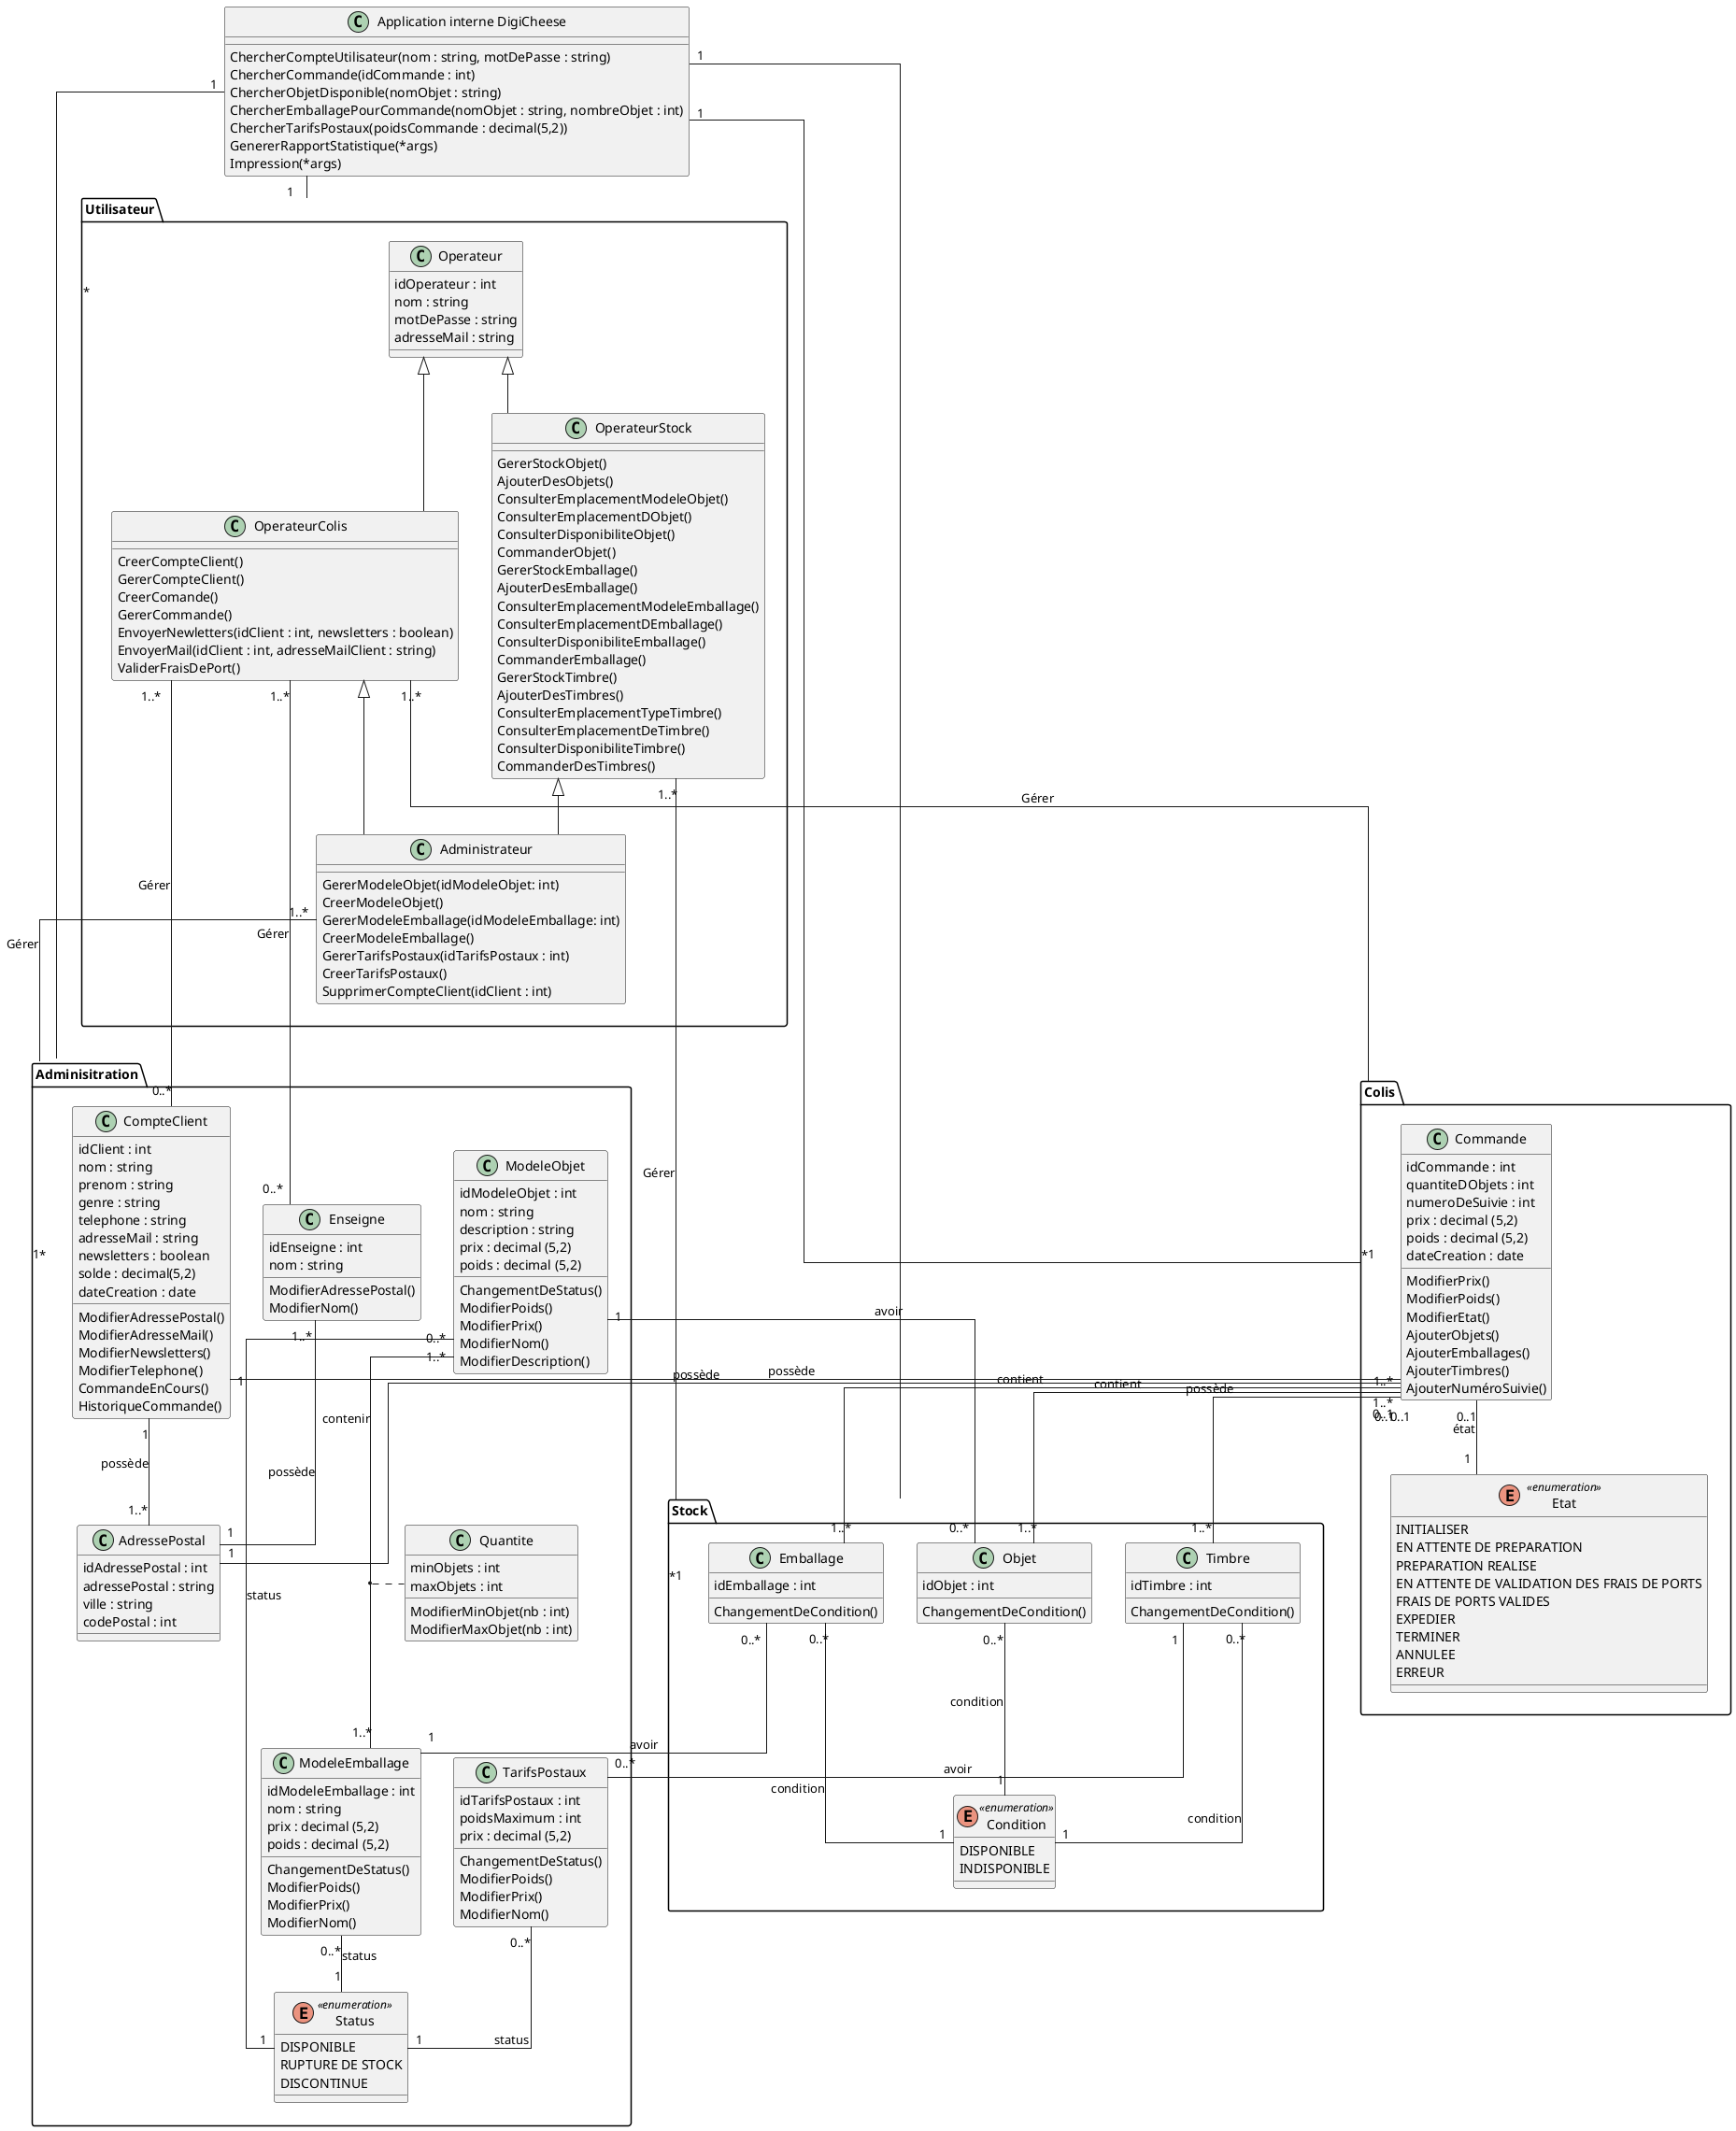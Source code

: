@startuml Classe model
skinparam linetype ortho


package "Adminisitration"{

    class ModeleObjet {
        idModeleObjet : int
        nom : string
        description : string
        'disponible : boolean
        {field} prix : decimal (5,2)
        {field} poids : decimal (5,2)

        ChangementDeStatus()
        ModifierPoids()
        ModifierPrix()
        ModifierNom()
        ModifierDescription()
    }

    class ModeleEmballage {
        idModeleEmballage : int
        nom : string
        {field} prix : decimal (5,2)
        {field} poids : decimal (5,2)

        ChangementDeStatus()
        ModifierPoids()
        ModifierPrix()
        ModifierNom()
    }

    class TarifsPostaux {
        idTarifsPostaux : int
        poidsMaximum : int
        {field} prix : decimal (5,2)

        ChangementDeStatus()
        ModifierPoids()
        ModifierPrix()
        ModifierNom()
    }

    enum Status <<enumeration>>{
        DISPONIBLE
        RUPTURE DE STOCK
        DISCONTINUE
    }

    class Quantite {
        minObjets : int
        maxObjets : int
        
        ModifierMinObjet(nb : int)
        ModifierMaxObjet(nb : int)
    }

    class CompteClient {
        idClient : int
        nom : string
        prenom : string
        genre : string
        'adressePostal : string
        'codePostal : int
        'ville : string
        telephone : string
        adresseMail : string
        newsletters : boolean
        {field} solde : decimal(5,2)
        dateCreation : date

        ModifierAdressePostal()
        ModifierAdresseMail()
        ModifierNewsletters()
        ModifierTelephone()
        CommandeEnCours()
        HistoriqueCommande()

    }

    class Enseigne {
        idEnseigne : int
        nom : string
        'ville : string
        'codePostal : int

        ModifierAdressePostal()
        ModifierNom()
    }



    class AdressePostal {
        idAdressePostal : int
        adressePostal : string
        ville : string
        codePostal : int
    }

}
ModeleObjet "0..*"-- "1" Status : status
ModeleEmballage "0..*" -- "1" Status : status
TarifsPostaux "0..*" -- "1" Status : status

ModeleObjet "1..*" -- "1..*" ModeleEmballage : contenir
(ModeleObjet, ModeleEmballage) .. Quantite


package "Stock" {

    class Objet {
        idObjet : int
        ChangementDeCondition()
    }

    class Emballage {
        idEmballage : int
        ChangementDeCondition()
    }

    class Timbre {
        idTimbre : int
        ChangementDeCondition()
    }

    enum Condition <<enumeration>> {
        DISPONIBLE
        INDISPONIBLE
    }

}

Objet "0..*" -- "1" Condition : condition
Emballage "0..*" -- "1" Condition : condition
Timbre "0..*" -- "1" Condition : condition


Objet "0..*" -- "1" ModeleObjet : avoir
Emballage "0..*" -- "1" ModeleEmballage : avoir
TarifsPostaux "0..*" -- "1" Timbre : avoir

package "Colis" {

    class Commande {
        idCommande : int
        quantiteDObjets : int
        numeroDeSuivie : int
        {field} prix : decimal (5,2)
        {field} poids : decimal (5,2)
        dateCreation : date


        ModifierPrix()
        ModifierPoids()
        ModifierEtat()
        AjouterObjets()
        AjouterEmballages()
        AjouterTimbres()
        AjouterNuméroSuivie()

    }

    enum Etat <<enumeration>>{
        INITIALISER
        EN ATTENTE DE PREPARATION
        PREPARATION REALISE
        EN ATTENTE DE VALIDATION DES FRAIS DE PORTS
        FRAIS DE PORTS VALIDES
        EXPEDIER
        TERMINER
        ANNULEE
        ERREUR
    }

}

Commande "0..1" -- "1"Etat :état

package "Utilisateur" {

    class Operateur {
        idOperateur : int
        nom : string
        motDePasse : string
        adresseMail : string
    }

    class OperateurColis {
        CreerCompteClient()
        GererCompteClient()
        CreerComande()
        GererCommande()
        EnvoyerNewletters(idClient : int, newsletters : boolean)
        EnvoyerMail(idClient : int, adresseMailClient : string)
        ValiderFraisDePort()
    }

    class OperateurStock {
        GererStockObjet()
        AjouterDesObjets()
        ConsulterEmplacementModeleObjet()
        ConsulterEmplacementDObjet()
        ConsulterDisponibiliteObjet()
        CommanderObjet()
        GererStockEmballage()
        AjouterDesEmballage()
        ConsulterEmplacementModeleEmballage()
        ConsulterEmplacementDEmballage()
        ConsulterDisponibiliteEmballage()
        CommanderEmballage()
        GererStockTimbre()
        AjouterDesTimbres()
        ConsulterEmplacementTypeTimbre()
        ConsulterEmplacementDeTimbre()
        ConsulterDisponibiliteTimbre()
        CommanderDesTimbres()

    }

    class Administrateur {
        GererModeleObjet(idModeleObjet: int)
        CreerModeleObjet()
        GererModeleEmballage(idModeleEmballage: int)
        CreerModeleEmballage()
        GererTarifsPostaux(idTarifsPostaux : int)
        CreerTarifsPostaux()
        SupprimerCompteClient(idClient : int)
    }

}


class "Application interne DigiCheese"{
    ChercherCompteUtilisateur(nom : string, motDePasse : string)
    ChercherCommande(idCommande : int)
    ChercherObjetDisponible(nomObjet : string)
    ChercherEmballagePourCommande(nomObjet : string, nombreObjet : int)
    ChercherTarifsPostaux(poidsCommande : decimal(5,2))
    GenererRapportStatistique(*args)
    Impression(*args)

    

}


CompteClient "1" -- "1..*" AdressePostal : possède
Commande "1..*" -- "1" AdressePostal : possède
Enseigne "1..*" -- "1"AdressePostal : possède

Commande "0..1" -- "1..*" Objet : contient
Commande "0..1" -- "1..*" Emballage : contient
Commande "0..1" -- "1..*" Timbre : possède


CompteClient "1" -- "1..*" Commande : possède



Administrateur "1..*" -- "1" Adminisitration : Gérer

OperateurColis "1..*" -- "1" Colis : Gérer

OperateurStock "1..*" -- "1" Stock : Gérer

Operateur <|-- OperateurColis
Operateur <|-- OperateurStock
OperateurStock <|-- Administrateur
OperateurColis <|-- Administrateur


OperateurColis "1..*" -- "0..*" CompteClient : Gérer
OperateurColis "1..*" -- "0..*" Enseigne : Gérer

"Application interne DigiCheese" "1" -- "*" Utilisateur
"Application interne DigiCheese" "1" -- "*" Adminisitration
"Application interne DigiCheese" "1" -- "*" Stock
"Application interne DigiCheese" "1" -- "*" Colis


'class Conditionnement {}

'diamond dia









'CompteClient "1"-- "0..*" Commande : possède
'Commande "1" -- "1..*" Objet : possède
'Emballage "1" -- "1..*" Objet : contenir

'CompteClient "1" -- "1..*" AdressePostal : possède
'Commande "1..*" -- "1" AdressePostal : possède
'Enseigne "1..*" -- "1"AdressePostal : possède

'note "Avoir une classe adresse à part permettra de faire des statistiques\n sur les positions géographique plus simplement" as N1

'N1 .. AdressePostal

'Emballage -- dia
'Objet -- dia
'Commande -- dia
'TarifsPostaux -- dia
'dia .. Conditionnement

'note "Suggestion pour calculer et montrer les liens pour le conditionnement" as N2
'N2 .. Conditionnement

'Operateur <|-- OperateurColis
'Operateur <|-- OperateurStock
'OperateurStock <|-- Administrateur
'OperateurColis <|-- Administrateur

'Commande "0..1" -- "1"Etat :état

'TarifsPostaux "1" -- "1..*" Commande : possède

'Emballage"1..*" -- "1..*"Commande : contient

@enduml